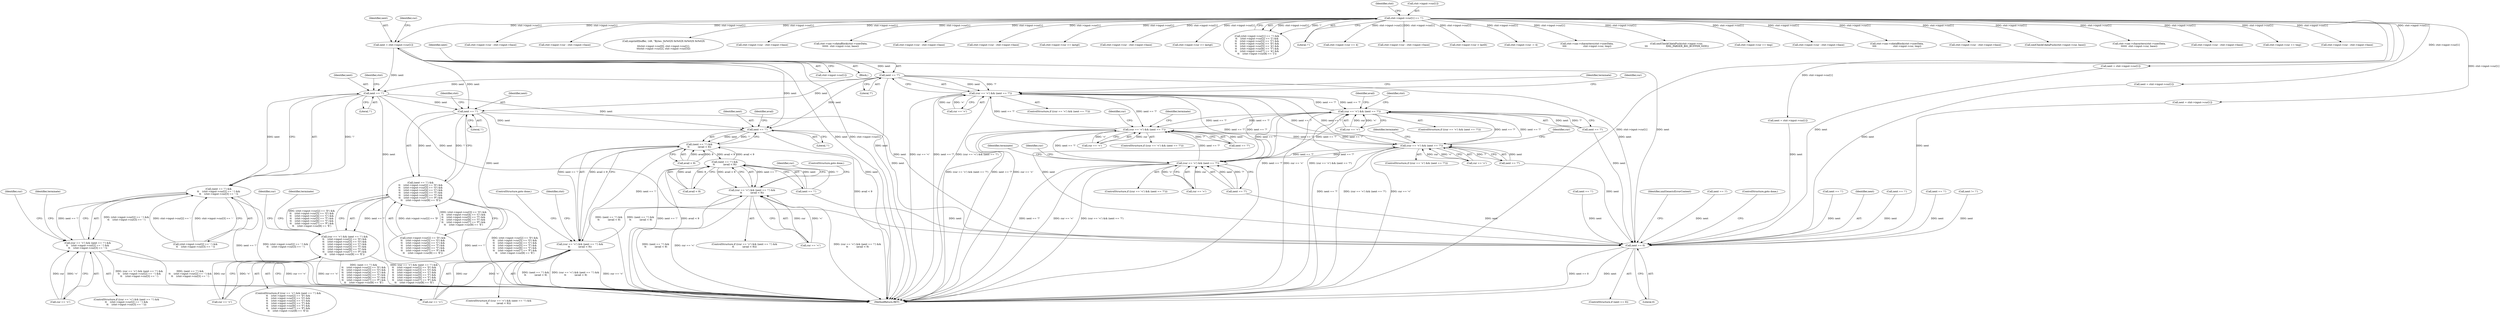 digraph "0_Chrome_44a637b47793512bfb1d2589d43b8dc492a97629_1@array" {
"1002083" [label="(Call,next = ctxt->input->cur[1])"];
"1001416" [label="(Call,ctxt->input->cur[1] == '!')"];
"1002097" [label="(Call,next == '?')"];
"1002093" [label="(Call,(cur == '<') && (next == '?'))"];
"1000605" [label="(Call,(cur == '<') && (next == '?'))"];
"1001299" [label="(Call,(cur == '<') && (next == '?'))"];
"1002463" [label="(Call,(cur == '<') && (next == '?'))"];
"1002660" [label="(Call,(cur == '<') && (next == '?'))"];
"1002130" [label="(Call,next == '!')"];
"1002129" [label="(Call,(next == '!') &&\n\t\t    (ctxt->input->cur[2] == '-') &&\n\t\t    (ctxt->input->cur[3] == '-'))"];
"1002125" [label="(Call,(cur == '<') && (next == '!') &&\n\t\t    (ctxt->input->cur[2] == '-') &&\n\t\t    (ctxt->input->cur[3] == '-'))"];
"1002187" [label="(Call,next == '!')"];
"1002186" [label="(Call,(next == '!') &&\n\t\t    (ctxt->input->cur[2] == 'D') &&\n\t\t    (ctxt->input->cur[3] == 'O') &&\n\t\t    (ctxt->input->cur[4] == 'C') &&\n\t\t    (ctxt->input->cur[5] == 'T') &&\n\t\t    (ctxt->input->cur[6] == 'Y') &&\n\t\t    (ctxt->input->cur[7] == 'P') &&\n\t\t    (ctxt->input->cur[8] == 'E'))"];
"1002182" [label="(Call,(cur == '<') && (next == '!') &&\n\t\t    (ctxt->input->cur[2] == 'D') &&\n\t\t    (ctxt->input->cur[3] == 'O') &&\n\t\t    (ctxt->input->cur[4] == 'C') &&\n\t\t    (ctxt->input->cur[5] == 'T') &&\n\t\t    (ctxt->input->cur[6] == 'Y') &&\n\t\t    (ctxt->input->cur[7] == 'P') &&\n\t\t    (ctxt->input->cur[8] == 'E'))"];
"1002356" [label="(Call,next == '!')"];
"1002355" [label="(Call,(next == '!') &&\n\t\t           (avail < 9))"];
"1001509" [label="(Call,(next == '!') &&\n\t\t           (avail < 9))"];
"1001505" [label="(Call,(cur == '<') && (next == '!') &&\n\t\t           (avail < 9))"];
"1002351" [label="(Call,(cur == '<') && (next == '!') &&\n\t\t           (avail < 9))"];
"1003119" [label="(Call,next == 0)"];
"1000605" [label="(Call,(cur == '<') && (next == '?'))"];
"1000461" [label="(Call,ctxt->input->cur - ctxt->input->base)"];
"1002671" [label="(Identifier,terminate)"];
"1002800" [label="(Call,ctxt->input->cur - ctxt->input->base)"];
"1002130" [label="(Call,next == '!')"];
"1003301" [label="(Call,snprintf(buffer, 149, \"Bytes: 0x%02X 0x%02X 0x%02X 0x%02X\n\",\n\t\t\tctxt->input->cur[0], ctxt->input->cur[1],\n\t\t\tctxt->input->cur[2], ctxt->input->cur[3]))"];
"1002601" [label="(Call,ctxt->input->cur - ctxt->input->base)"];
"1001430" [label="(Identifier,ctxt)"];
"1001969" [label="(Call,ctxt->sax->cdataBlock(ctxt->userData,\n\t\t\t\t\t\t  ctxt->input->cur, base))"];
"1001298" [label="(ControlStructure,if ((cur == '<') && (next == '?')))"];
"1002467" [label="(Call,next == '?')"];
"1002182" [label="(Call,(cur == '<') && (next == '!') &&\n\t\t    (ctxt->input->cur[2] == 'D') &&\n\t\t    (ctxt->input->cur[3] == 'O') &&\n\t\t    (ctxt->input->cur[4] == 'C') &&\n\t\t    (ctxt->input->cur[5] == 'T') &&\n\t\t    (ctxt->input->cur[6] == 'Y') &&\n\t\t    (ctxt->input->cur[7] == 'P') &&\n\t\t    (ctxt->input->cur[8] == 'E'))"];
"1003335" [label="(MethodReturn,RET)"];
"1002353" [label="(Identifier,cur)"];
"1002104" [label="(Identifier,terminate)"];
"1000481" [label="(Block,)"];
"1002187" [label="(Call,next == '!')"];
"1002359" [label="(Call,avail < 9)"];
"1002650" [label="(Call,next = ctxt->input->cur[1])"];
"1001417" [label="(Call,ctxt->input->cur[1])"];
"1002357" [label="(Identifier,next)"];
"1002360" [label="(Identifier,avail)"];
"1002058" [label="(Call,ctxt->input->cur - ctxt->input->base)"];
"1003123" [label="(Identifier,xmlGenericErrorContext)"];
"1001917" [label="(Call,ctxt->input->cur - ctxt->input->base)"];
"1002083" [label="(Call,next = ctxt->input->cur[1])"];
"1001648" [label="(Call,ctxt->input->cur >= lastgt)"];
"1001303" [label="(Call,next == '?')"];
"1000606" [label="(Call,cur == '<')"];
"1003118" [label="(ControlStructure,if (next == 0))"];
"1002098" [label="(Identifier,next)"];
"1001287" [label="(Call,next == '/')"];
"1000374" [label="(Call,ctxt->input->cur - ctxt->input->base)"];
"1000950" [label="(Call,ctxt->input->cur >= lastgt)"];
"1001310" [label="(Identifier,terminate)"];
"1001415" [label="(Call,(ctxt->input->cur[1] == '!') &&\n\t\t    (ctxt->input->cur[2] == '[') &&\n\t\t    (ctxt->input->cur[3] == 'C') &&\n\t\t    (ctxt->input->cur[4] == 'D') &&\n\t\t    (ctxt->input->cur[5] == 'A') &&\n\t\t    (ctxt->input->cur[6] == 'T') &&\n\t\t    (ctxt->input->cur[7] == 'A') &&\n\t\t    (ctxt->input->cur[8] == '['))"];
"1002127" [label="(Identifier,cur)"];
"1001424" [label="(Literal,'!')"];
"1003125" [label="(ControlStructure,goto done;)"];
"1002547" [label="(Call,next == '!')"];
"1001263" [label="(Call,next = ctxt->input->cur[1])"];
"1002084" [label="(Identifier,next)"];
"1002183" [label="(Call,cur == '<')"];
"1002660" [label="(Call,(cur == '<') && (next == '?'))"];
"1002085" [label="(Call,ctxt->input->cur[1])"];
"1003120" [label="(Identifier,next)"];
"1002132" [label="(Literal,'!')"];
"1002133" [label="(Call,(ctxt->input->cur[2] == '-') &&\n\t\t    (ctxt->input->cur[3] == '-'))"];
"1001373" [label="(Call,ctxt->input->cur += 4)"];
"1002464" [label="(Call,cur == '<')"];
"1000609" [label="(Call,next == '?')"];
"1002659" [label="(ControlStructure,if ((cur == '<') && (next == '?')))"];
"1002661" [label="(Call,cur == '<')"];
"1002125" [label="(Call,(cur == '<') && (next == '!') &&\n\t\t    (ctxt->input->cur[2] == '-') &&\n\t\t    (ctxt->input->cur[3] == '-'))"];
"1000545" [label="(Call,next = ctxt->input->cur[1])"];
"1002099" [label="(Literal,'?')"];
"1002263" [label="(Identifier,terminate)"];
"1002355" [label="(Call,(next == '!') &&\n\t\t           (avail < 9))"];
"1000317" [label="(Call,ctxt->input->cur - ctxt->input->base)"];
"1001565" [label="(Call,ctxt->input->cur > lastlt)"];
"1002463" [label="(Call,(cur == '<') && (next == '?'))"];
"1002492" [label="(Identifier,cur)"];
"1001387" [label="(Call,ctxt->input->cur -= 4)"];
"1002195" [label="(Identifier,ctxt)"];
"1001300" [label="(Call,cur == '<')"];
"1001839" [label="(Call,ctxt->sax->characters(ctxt->userData,\n\t\t\t\t                      ctxt->input->cur, tmp))"];
"1002495" [label="(Call,next == '!')"];
"1001776" [label="(Call,xmlCheckCdataPush(ctxt->input->cur, \n\t\t\t                        XML_PARSER_BIG_BUFFER_SIZE))"];
"1000604" [label="(ControlStructure,if ((cur == '<') && (next == '?')))"];
"1002184" [label="(Identifier,cur)"];
"1002368" [label="(Identifier,ctxt)"];
"1002094" [label="(Call,cur == '<')"];
"1002092" [label="(ControlStructure,if ((cur == '<') && (next == '?')))"];
"1001504" [label="(ControlStructure,if ((cur == '<') && (next == '!') &&\n\t\t           (avail < 9)))"];
"1002181" [label="(ControlStructure,if ((cur == '<') && (next == '!') &&\n\t\t    (ctxt->input->cur[2] == 'D') &&\n\t\t    (ctxt->input->cur[3] == 'O') &&\n\t\t    (ctxt->input->cur[4] == 'C') &&\n\t\t    (ctxt->input->cur[5] == 'T') &&\n\t\t    (ctxt->input->cur[6] == 'Y') &&\n\t\t    (ctxt->input->cur[7] == 'P') &&\n\t\t    (ctxt->input->cur[8] == 'E')))"];
"1001416" [label="(Call,ctxt->input->cur[1] == '!')"];
"1001517" [label="(ControlStructure,goto done;)"];
"1002138" [label="(Identifier,ctxt)"];
"1002189" [label="(Literal,'!')"];
"1002097" [label="(Call,next == '?')"];
"1002694" [label="(Identifier,cur)"];
"1001882" [label="(Call,ctxt->input->cur += tmp)"];
"1002625" [label="(Call,ctxt->input->cur - ctxt->input->base)"];
"1003119" [label="(Call,next == 0)"];
"1001820" [label="(Call,ctxt->sax->cdataBlock(ctxt->userData,\n\t\t\t\t                      ctxt->input->cur, tmp))"];
"1001513" [label="(Call,avail < 9)"];
"1002697" [label="(Call,next == '!')"];
"1002453" [label="(Call,next = ctxt->input->cur[1])"];
"1002126" [label="(Call,cur == '<')"];
"1001327" [label="(Call,next != '!')"];
"1002474" [label="(Identifier,terminate)"];
"1003121" [label="(Literal,0)"];
"1002351" [label="(Call,(cur == '<') && (next == '!') &&\n\t\t           (avail < 9))"];
"1001344" [label="(Call,next == '!')"];
"1001299" [label="(Call,(cur == '<') && (next == '?'))"];
"1002034" [label="(Call,ctxt->input->cur - ctxt->input->base)"];
"1002129" [label="(Call,(next == '!') &&\n\t\t    (ctxt->input->cur[2] == '-') &&\n\t\t    (ctxt->input->cur[3] == '-'))"];
"1001325" [label="(Identifier,cur)"];
"1002124" [label="(ControlStructure,if ((cur == '<') && (next == '!') &&\n\t\t    (ctxt->input->cur[2] == '-') &&\n\t\t    (ctxt->input->cur[3] == '-')))"];
"1002352" [label="(Call,cur == '<')"];
"1002186" [label="(Call,(next == '!') &&\n\t\t    (ctxt->input->cur[2] == 'D') &&\n\t\t    (ctxt->input->cur[3] == 'O') &&\n\t\t    (ctxt->input->cur[4] == 'C') &&\n\t\t    (ctxt->input->cur[5] == 'T') &&\n\t\t    (ctxt->input->cur[6] == 'Y') &&\n\t\t    (ctxt->input->cur[7] == 'P') &&\n\t\t    (ctxt->input->cur[8] == 'E'))"];
"1002350" [label="(ControlStructure,if ((cur == '<') && (next == '!') &&\n\t\t           (avail < 9)))"];
"1002363" [label="(ControlStructure,goto done;)"];
"1001862" [label="(Call,xmlCheckCdataPush(ctxt->input->cur, base))"];
"1001506" [label="(Call,cur == '<')"];
"1001509" [label="(Call,(next == '!') &&\n\t\t           (avail < 9))"];
"1002356" [label="(Call,next == '!')"];
"1001510" [label="(Call,next == '!')"];
"1000615" [label="(Identifier,avail)"];
"1001988" [label="(Call,ctxt->sax->characters(ctxt->userData,\n\t\t\t\t\t\t  ctxt->input->cur, base))"];
"1001521" [label="(Identifier,cur)"];
"1002188" [label="(Identifier,next)"];
"1002358" [label="(Literal,'!')"];
"1002131" [label="(Identifier,next)"];
"1002093" [label="(Call,(cur == '<') && (next == '?'))"];
"1002156" [label="(Identifier,terminate)"];
"1002190" [label="(Call,(ctxt->input->cur[2] == 'D') &&\n\t\t    (ctxt->input->cur[3] == 'O') &&\n\t\t    (ctxt->input->cur[4] == 'C') &&\n\t\t    (ctxt->input->cur[5] == 'T') &&\n\t\t    (ctxt->input->cur[6] == 'Y') &&\n\t\t    (ctxt->input->cur[7] == 'P') &&\n\t\t    (ctxt->input->cur[8] == 'E'))"];
"1002664" [label="(Call,next == '?')"];
"1000810" [label="(Identifier,ctxt)"];
"1002428" [label="(Call,ctxt->input->cur - ctxt->input->base)"];
"1002462" [label="(ControlStructure,if ((cur == '<') && (next == '?')))"];
"1001792" [label="(Call,ctxt->input->cur += tmp)"];
"1002095" [label="(Identifier,cur)"];
"1002404" [label="(Call,ctxt->input->cur - ctxt->input->base)"];
"1001505" [label="(Call,(cur == '<') && (next == '!') &&\n\t\t           (avail < 9))"];
"1002083" -> "1000481"  [label="AST: "];
"1002083" -> "1002085"  [label="CFG: "];
"1002084" -> "1002083"  [label="AST: "];
"1002085" -> "1002083"  [label="AST: "];
"1002095" -> "1002083"  [label="CFG: "];
"1002083" -> "1003335"  [label="DDG: ctxt->input->cur[1]"];
"1002083" -> "1003335"  [label="DDG: next"];
"1001416" -> "1002083"  [label="DDG: ctxt->input->cur[1]"];
"1002083" -> "1002097"  [label="DDG: next"];
"1002083" -> "1002130"  [label="DDG: next"];
"1002083" -> "1002187"  [label="DDG: next"];
"1002083" -> "1002356"  [label="DDG: next"];
"1002083" -> "1003119"  [label="DDG: next"];
"1001416" -> "1001415"  [label="AST: "];
"1001416" -> "1001424"  [label="CFG: "];
"1001417" -> "1001416"  [label="AST: "];
"1001424" -> "1001416"  [label="AST: "];
"1001430" -> "1001416"  [label="CFG: "];
"1001415" -> "1001416"  [label="CFG: "];
"1001416" -> "1003335"  [label="DDG: ctxt->input->cur[1]"];
"1001416" -> "1000317"  [label="DDG: ctxt->input->cur[1]"];
"1001416" -> "1000374"  [label="DDG: ctxt->input->cur[1]"];
"1001416" -> "1000461"  [label="DDG: ctxt->input->cur[1]"];
"1001416" -> "1000545"  [label="DDG: ctxt->input->cur[1]"];
"1001416" -> "1000950"  [label="DDG: ctxt->input->cur[1]"];
"1001416" -> "1001263"  [label="DDG: ctxt->input->cur[1]"];
"1001416" -> "1001373"  [label="DDG: ctxt->input->cur[1]"];
"1001416" -> "1001387"  [label="DDG: ctxt->input->cur[1]"];
"1001416" -> "1001415"  [label="DDG: ctxt->input->cur[1]"];
"1001416" -> "1001415"  [label="DDG: '!'"];
"1001416" -> "1001565"  [label="DDG: ctxt->input->cur[1]"];
"1001416" -> "1001648"  [label="DDG: ctxt->input->cur[1]"];
"1001416" -> "1001776"  [label="DDG: ctxt->input->cur[1]"];
"1001416" -> "1001792"  [label="DDG: ctxt->input->cur[1]"];
"1001416" -> "1001820"  [label="DDG: ctxt->input->cur[1]"];
"1001416" -> "1001839"  [label="DDG: ctxt->input->cur[1]"];
"1001416" -> "1001862"  [label="DDG: ctxt->input->cur[1]"];
"1001416" -> "1001882"  [label="DDG: ctxt->input->cur[1]"];
"1001416" -> "1001917"  [label="DDG: ctxt->input->cur[1]"];
"1001416" -> "1001969"  [label="DDG: ctxt->input->cur[1]"];
"1001416" -> "1001988"  [label="DDG: ctxt->input->cur[1]"];
"1001416" -> "1002034"  [label="DDG: ctxt->input->cur[1]"];
"1001416" -> "1002058"  [label="DDG: ctxt->input->cur[1]"];
"1001416" -> "1002404"  [label="DDG: ctxt->input->cur[1]"];
"1001416" -> "1002428"  [label="DDG: ctxt->input->cur[1]"];
"1001416" -> "1002453"  [label="DDG: ctxt->input->cur[1]"];
"1001416" -> "1002601"  [label="DDG: ctxt->input->cur[1]"];
"1001416" -> "1002625"  [label="DDG: ctxt->input->cur[1]"];
"1001416" -> "1002650"  [label="DDG: ctxt->input->cur[1]"];
"1001416" -> "1002800"  [label="DDG: ctxt->input->cur[1]"];
"1001416" -> "1003301"  [label="DDG: ctxt->input->cur[1]"];
"1002097" -> "1002093"  [label="AST: "];
"1002097" -> "1002099"  [label="CFG: "];
"1002098" -> "1002097"  [label="AST: "];
"1002099" -> "1002097"  [label="AST: "];
"1002093" -> "1002097"  [label="CFG: "];
"1002097" -> "1003335"  [label="DDG: next"];
"1002097" -> "1002093"  [label="DDG: next"];
"1002097" -> "1002093"  [label="DDG: '?'"];
"1002097" -> "1002130"  [label="DDG: next"];
"1002097" -> "1002187"  [label="DDG: next"];
"1002097" -> "1002356"  [label="DDG: next"];
"1002097" -> "1003119"  [label="DDG: next"];
"1002093" -> "1002092"  [label="AST: "];
"1002093" -> "1002094"  [label="CFG: "];
"1002094" -> "1002093"  [label="AST: "];
"1002104" -> "1002093"  [label="CFG: "];
"1002127" -> "1002093"  [label="CFG: "];
"1002093" -> "1003335"  [label="DDG: next == '?'"];
"1002093" -> "1003335"  [label="DDG: (cur == '<') && (next == '?')"];
"1002093" -> "1003335"  [label="DDG: cur == '<'"];
"1002093" -> "1000605"  [label="DDG: next == '?'"];
"1002093" -> "1001299"  [label="DDG: next == '?'"];
"1002094" -> "1002093"  [label="DDG: cur"];
"1002094" -> "1002093"  [label="DDG: '<'"];
"1002660" -> "1002093"  [label="DDG: next == '?'"];
"1002463" -> "1002093"  [label="DDG: next == '?'"];
"1000605" -> "1002093"  [label="DDG: next == '?'"];
"1001299" -> "1002093"  [label="DDG: next == '?'"];
"1002093" -> "1002463"  [label="DDG: next == '?'"];
"1002093" -> "1002660"  [label="DDG: next == '?'"];
"1000605" -> "1000604"  [label="AST: "];
"1000605" -> "1000606"  [label="CFG: "];
"1000605" -> "1000609"  [label="CFG: "];
"1000606" -> "1000605"  [label="AST: "];
"1000609" -> "1000605"  [label="AST: "];
"1000615" -> "1000605"  [label="CFG: "];
"1000810" -> "1000605"  [label="CFG: "];
"1000605" -> "1003335"  [label="DDG: (cur == '<') && (next == '?')"];
"1000605" -> "1003335"  [label="DDG: cur == '<'"];
"1000605" -> "1003335"  [label="DDG: next == '?'"];
"1000606" -> "1000605"  [label="DDG: cur"];
"1000606" -> "1000605"  [label="DDG: '<'"];
"1002660" -> "1000605"  [label="DDG: next == '?'"];
"1002463" -> "1000605"  [label="DDG: next == '?'"];
"1001299" -> "1000605"  [label="DDG: next == '?'"];
"1000609" -> "1000605"  [label="DDG: next"];
"1000609" -> "1000605"  [label="DDG: '?'"];
"1000605" -> "1001299"  [label="DDG: next == '?'"];
"1000605" -> "1002463"  [label="DDG: next == '?'"];
"1000605" -> "1002660"  [label="DDG: next == '?'"];
"1001299" -> "1001298"  [label="AST: "];
"1001299" -> "1001300"  [label="CFG: "];
"1001299" -> "1001303"  [label="CFG: "];
"1001300" -> "1001299"  [label="AST: "];
"1001303" -> "1001299"  [label="AST: "];
"1001310" -> "1001299"  [label="CFG: "];
"1001325" -> "1001299"  [label="CFG: "];
"1001299" -> "1003335"  [label="DDG: (cur == '<') && (next == '?')"];
"1001299" -> "1003335"  [label="DDG: cur == '<'"];
"1001299" -> "1003335"  [label="DDG: next == '?'"];
"1001300" -> "1001299"  [label="DDG: cur"];
"1001300" -> "1001299"  [label="DDG: '<'"];
"1001303" -> "1001299"  [label="DDG: next"];
"1001303" -> "1001299"  [label="DDG: '?'"];
"1002660" -> "1001299"  [label="DDG: next == '?'"];
"1002463" -> "1001299"  [label="DDG: next == '?'"];
"1001299" -> "1002463"  [label="DDG: next == '?'"];
"1001299" -> "1002660"  [label="DDG: next == '?'"];
"1002463" -> "1002462"  [label="AST: "];
"1002463" -> "1002464"  [label="CFG: "];
"1002463" -> "1002467"  [label="CFG: "];
"1002464" -> "1002463"  [label="AST: "];
"1002467" -> "1002463"  [label="AST: "];
"1002474" -> "1002463"  [label="CFG: "];
"1002492" -> "1002463"  [label="CFG: "];
"1002463" -> "1003335"  [label="DDG: cur == '<'"];
"1002463" -> "1003335"  [label="DDG: (cur == '<') && (next == '?')"];
"1002463" -> "1003335"  [label="DDG: next == '?'"];
"1002464" -> "1002463"  [label="DDG: cur"];
"1002464" -> "1002463"  [label="DDG: '<'"];
"1002660" -> "1002463"  [label="DDG: next == '?'"];
"1002467" -> "1002463"  [label="DDG: next"];
"1002467" -> "1002463"  [label="DDG: '?'"];
"1002463" -> "1002660"  [label="DDG: next == '?'"];
"1002660" -> "1002659"  [label="AST: "];
"1002660" -> "1002661"  [label="CFG: "];
"1002660" -> "1002664"  [label="CFG: "];
"1002661" -> "1002660"  [label="AST: "];
"1002664" -> "1002660"  [label="AST: "];
"1002671" -> "1002660"  [label="CFG: "];
"1002694" -> "1002660"  [label="CFG: "];
"1002660" -> "1003335"  [label="DDG: next == '?'"];
"1002660" -> "1003335"  [label="DDG: cur == '<'"];
"1002660" -> "1003335"  [label="DDG: (cur == '<') && (next == '?')"];
"1002661" -> "1002660"  [label="DDG: cur"];
"1002661" -> "1002660"  [label="DDG: '<'"];
"1002664" -> "1002660"  [label="DDG: next"];
"1002664" -> "1002660"  [label="DDG: '?'"];
"1002130" -> "1002129"  [label="AST: "];
"1002130" -> "1002132"  [label="CFG: "];
"1002131" -> "1002130"  [label="AST: "];
"1002132" -> "1002130"  [label="AST: "];
"1002138" -> "1002130"  [label="CFG: "];
"1002129" -> "1002130"  [label="CFG: "];
"1002130" -> "1003335"  [label="DDG: next"];
"1002130" -> "1002129"  [label="DDG: next"];
"1002130" -> "1002129"  [label="DDG: '!'"];
"1002130" -> "1002187"  [label="DDG: next"];
"1002130" -> "1002356"  [label="DDG: next"];
"1002130" -> "1003119"  [label="DDG: next"];
"1002129" -> "1002125"  [label="AST: "];
"1002129" -> "1002133"  [label="CFG: "];
"1002133" -> "1002129"  [label="AST: "];
"1002125" -> "1002129"  [label="CFG: "];
"1002129" -> "1003335"  [label="DDG: (ctxt->input->cur[2] == '-') &&\n\t\t    (ctxt->input->cur[3] == '-')"];
"1002129" -> "1003335"  [label="DDG: next == '!'"];
"1002129" -> "1002125"  [label="DDG: next == '!'"];
"1002129" -> "1002125"  [label="DDG: (ctxt->input->cur[2] == '-') &&\n\t\t    (ctxt->input->cur[3] == '-')"];
"1002133" -> "1002129"  [label="DDG: ctxt->input->cur[2] == '-'"];
"1002133" -> "1002129"  [label="DDG: ctxt->input->cur[3] == '-'"];
"1002125" -> "1002124"  [label="AST: "];
"1002125" -> "1002126"  [label="CFG: "];
"1002126" -> "1002125"  [label="AST: "];
"1002156" -> "1002125"  [label="CFG: "];
"1002184" -> "1002125"  [label="CFG: "];
"1002125" -> "1003335"  [label="DDG: (next == '!') &&\n\t\t    (ctxt->input->cur[2] == '-') &&\n\t\t    (ctxt->input->cur[3] == '-')"];
"1002125" -> "1003335"  [label="DDG: cur == '<'"];
"1002125" -> "1003335"  [label="DDG: (cur == '<') && (next == '!') &&\n\t\t    (ctxt->input->cur[2] == '-') &&\n\t\t    (ctxt->input->cur[3] == '-')"];
"1002126" -> "1002125"  [label="DDG: cur"];
"1002126" -> "1002125"  [label="DDG: '<'"];
"1002187" -> "1002186"  [label="AST: "];
"1002187" -> "1002189"  [label="CFG: "];
"1002188" -> "1002187"  [label="AST: "];
"1002189" -> "1002187"  [label="AST: "];
"1002195" -> "1002187"  [label="CFG: "];
"1002186" -> "1002187"  [label="CFG: "];
"1002187" -> "1003335"  [label="DDG: next"];
"1002187" -> "1002186"  [label="DDG: next"];
"1002187" -> "1002186"  [label="DDG: '!'"];
"1002187" -> "1002356"  [label="DDG: next"];
"1002187" -> "1003119"  [label="DDG: next"];
"1002186" -> "1002182"  [label="AST: "];
"1002186" -> "1002190"  [label="CFG: "];
"1002190" -> "1002186"  [label="AST: "];
"1002182" -> "1002186"  [label="CFG: "];
"1002186" -> "1003335"  [label="DDG: (ctxt->input->cur[2] == 'D') &&\n\t\t    (ctxt->input->cur[3] == 'O') &&\n\t\t    (ctxt->input->cur[4] == 'C') &&\n\t\t    (ctxt->input->cur[5] == 'T') &&\n\t\t    (ctxt->input->cur[6] == 'Y') &&\n\t\t    (ctxt->input->cur[7] == 'P') &&\n\t\t    (ctxt->input->cur[8] == 'E')"];
"1002186" -> "1003335"  [label="DDG: next == '!'"];
"1002186" -> "1002182"  [label="DDG: next == '!'"];
"1002186" -> "1002182"  [label="DDG: (ctxt->input->cur[2] == 'D') &&\n\t\t    (ctxt->input->cur[3] == 'O') &&\n\t\t    (ctxt->input->cur[4] == 'C') &&\n\t\t    (ctxt->input->cur[5] == 'T') &&\n\t\t    (ctxt->input->cur[6] == 'Y') &&\n\t\t    (ctxt->input->cur[7] == 'P') &&\n\t\t    (ctxt->input->cur[8] == 'E')"];
"1002190" -> "1002186"  [label="DDG: ctxt->input->cur[2] == 'D'"];
"1002190" -> "1002186"  [label="DDG: (ctxt->input->cur[3] == 'O') &&\n\t\t    (ctxt->input->cur[4] == 'C') &&\n\t\t    (ctxt->input->cur[5] == 'T') &&\n\t\t    (ctxt->input->cur[6] == 'Y') &&\n\t\t    (ctxt->input->cur[7] == 'P') &&\n\t\t    (ctxt->input->cur[8] == 'E')"];
"1002182" -> "1002181"  [label="AST: "];
"1002182" -> "1002183"  [label="CFG: "];
"1002183" -> "1002182"  [label="AST: "];
"1002263" -> "1002182"  [label="CFG: "];
"1002353" -> "1002182"  [label="CFG: "];
"1002182" -> "1003335"  [label="DDG: (cur == '<') && (next == '!') &&\n\t\t    (ctxt->input->cur[2] == 'D') &&\n\t\t    (ctxt->input->cur[3] == 'O') &&\n\t\t    (ctxt->input->cur[4] == 'C') &&\n\t\t    (ctxt->input->cur[5] == 'T') &&\n\t\t    (ctxt->input->cur[6] == 'Y') &&\n\t\t    (ctxt->input->cur[7] == 'P') &&\n\t\t    (ctxt->input->cur[8] == 'E')"];
"1002182" -> "1003335"  [label="DDG: cur == '<'"];
"1002182" -> "1003335"  [label="DDG: (next == '!') &&\n\t\t    (ctxt->input->cur[2] == 'D') &&\n\t\t    (ctxt->input->cur[3] == 'O') &&\n\t\t    (ctxt->input->cur[4] == 'C') &&\n\t\t    (ctxt->input->cur[5] == 'T') &&\n\t\t    (ctxt->input->cur[6] == 'Y') &&\n\t\t    (ctxt->input->cur[7] == 'P') &&\n\t\t    (ctxt->input->cur[8] == 'E')"];
"1002183" -> "1002182"  [label="DDG: cur"];
"1002183" -> "1002182"  [label="DDG: '<'"];
"1002356" -> "1002355"  [label="AST: "];
"1002356" -> "1002358"  [label="CFG: "];
"1002357" -> "1002356"  [label="AST: "];
"1002358" -> "1002356"  [label="AST: "];
"1002360" -> "1002356"  [label="CFG: "];
"1002355" -> "1002356"  [label="CFG: "];
"1002356" -> "1003335"  [label="DDG: next"];
"1002356" -> "1002355"  [label="DDG: next"];
"1002356" -> "1002355"  [label="DDG: '!'"];
"1002356" -> "1003119"  [label="DDG: next"];
"1002355" -> "1002351"  [label="AST: "];
"1002355" -> "1002359"  [label="CFG: "];
"1002359" -> "1002355"  [label="AST: "];
"1002351" -> "1002355"  [label="CFG: "];
"1002355" -> "1003335"  [label="DDG: avail < 9"];
"1002355" -> "1003335"  [label="DDG: next == '!'"];
"1002355" -> "1001509"  [label="DDG: avail < 9"];
"1002355" -> "1002351"  [label="DDG: next == '!'"];
"1002355" -> "1002351"  [label="DDG: avail < 9"];
"1001509" -> "1002355"  [label="DDG: avail < 9"];
"1002359" -> "1002355"  [label="DDG: avail"];
"1002359" -> "1002355"  [label="DDG: 9"];
"1001509" -> "1001505"  [label="AST: "];
"1001509" -> "1001510"  [label="CFG: "];
"1001509" -> "1001513"  [label="CFG: "];
"1001510" -> "1001509"  [label="AST: "];
"1001513" -> "1001509"  [label="AST: "];
"1001505" -> "1001509"  [label="CFG: "];
"1001509" -> "1003335"  [label="DDG: avail < 9"];
"1001509" -> "1003335"  [label="DDG: next == '!'"];
"1001509" -> "1001505"  [label="DDG: next == '!'"];
"1001509" -> "1001505"  [label="DDG: avail < 9"];
"1001510" -> "1001509"  [label="DDG: next"];
"1001510" -> "1001509"  [label="DDG: '!'"];
"1001513" -> "1001509"  [label="DDG: avail"];
"1001513" -> "1001509"  [label="DDG: 9"];
"1001505" -> "1001504"  [label="AST: "];
"1001505" -> "1001506"  [label="CFG: "];
"1001506" -> "1001505"  [label="AST: "];
"1001517" -> "1001505"  [label="CFG: "];
"1001521" -> "1001505"  [label="CFG: "];
"1001505" -> "1003335"  [label="DDG: (next == '!') &&\n\t\t           (avail < 9)"];
"1001505" -> "1003335"  [label="DDG: cur == '<'"];
"1001505" -> "1003335"  [label="DDG: (cur == '<') && (next == '!') &&\n\t\t           (avail < 9)"];
"1001506" -> "1001505"  [label="DDG: cur"];
"1001506" -> "1001505"  [label="DDG: '<'"];
"1002351" -> "1001505"  [label="DDG: (next == '!') &&\n\t\t           (avail < 9)"];
"1001505" -> "1002351"  [label="DDG: (next == '!') &&\n\t\t           (avail < 9)"];
"1002351" -> "1002350"  [label="AST: "];
"1002351" -> "1002352"  [label="CFG: "];
"1002352" -> "1002351"  [label="AST: "];
"1002363" -> "1002351"  [label="CFG: "];
"1002368" -> "1002351"  [label="CFG: "];
"1002351" -> "1003335"  [label="DDG: (cur == '<') && (next == '!') &&\n\t\t           (avail < 9)"];
"1002351" -> "1003335"  [label="DDG: cur == '<'"];
"1002351" -> "1003335"  [label="DDG: (next == '!') &&\n\t\t           (avail < 9)"];
"1002352" -> "1002351"  [label="DDG: cur"];
"1002352" -> "1002351"  [label="DDG: '<'"];
"1003119" -> "1003118"  [label="AST: "];
"1003119" -> "1003121"  [label="CFG: "];
"1003120" -> "1003119"  [label="AST: "];
"1003121" -> "1003119"  [label="AST: "];
"1003123" -> "1003119"  [label="CFG: "];
"1003125" -> "1003119"  [label="CFG: "];
"1003119" -> "1003335"  [label="DDG: next == 0"];
"1003119" -> "1003335"  [label="DDG: next"];
"1002453" -> "1003119"  [label="DDG: next"];
"1002495" -> "1003119"  [label="DDG: next"];
"1001510" -> "1003119"  [label="DDG: next"];
"1001327" -> "1003119"  [label="DDG: next"];
"1001303" -> "1003119"  [label="DDG: next"];
"1001344" -> "1003119"  [label="DDG: next"];
"1001263" -> "1003119"  [label="DDG: next"];
"1002467" -> "1003119"  [label="DDG: next"];
"1002650" -> "1003119"  [label="DDG: next"];
"1000545" -> "1003119"  [label="DDG: next"];
"1000609" -> "1003119"  [label="DDG: next"];
"1002697" -> "1003119"  [label="DDG: next"];
"1001287" -> "1003119"  [label="DDG: next"];
"1002664" -> "1003119"  [label="DDG: next"];
"1002547" -> "1003119"  [label="DDG: next"];
}
